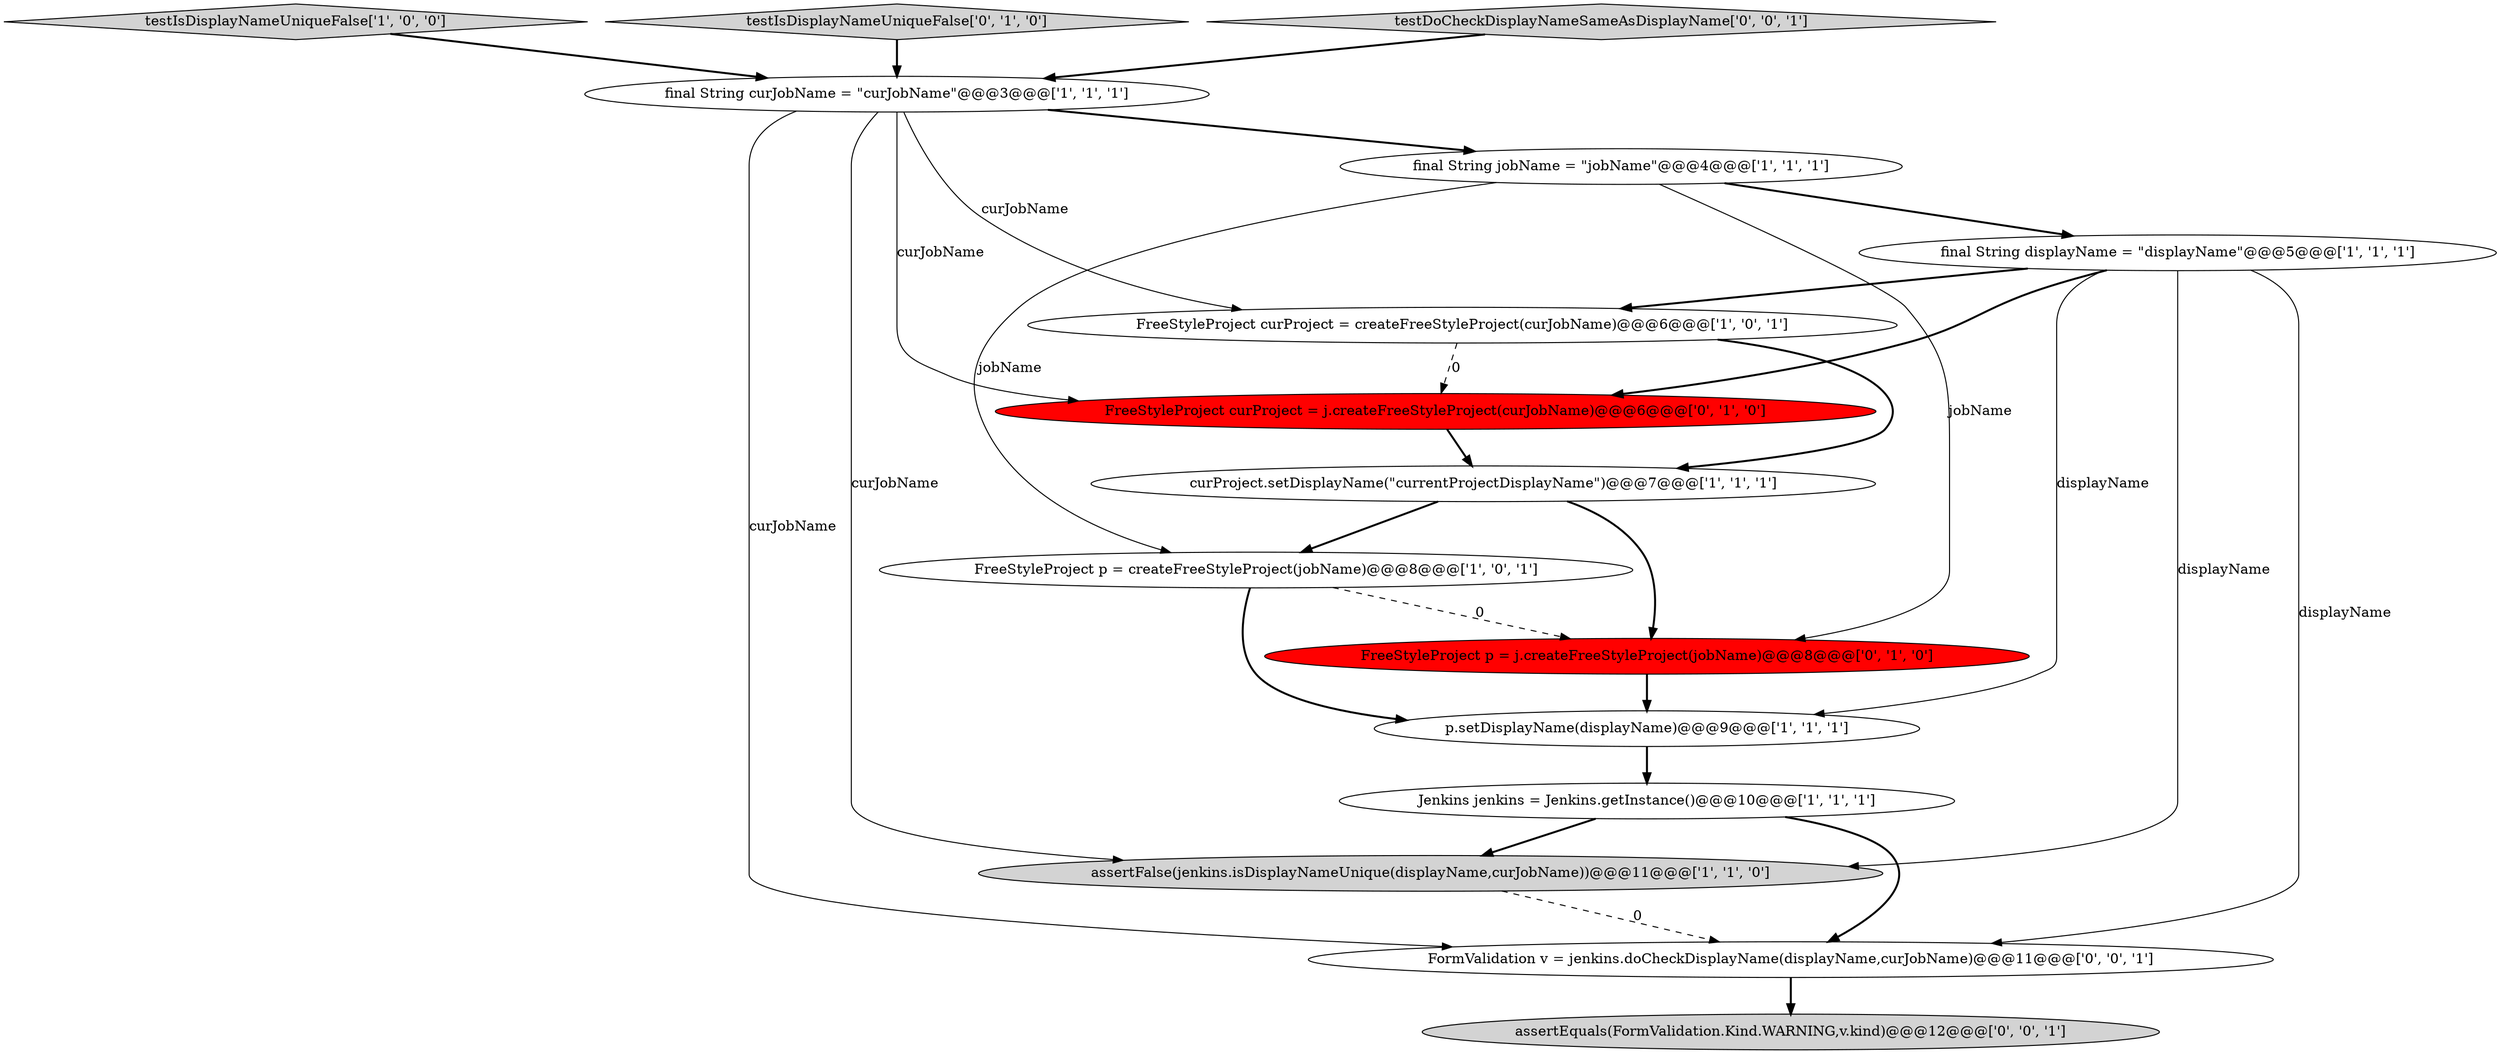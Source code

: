 digraph {
12 [style = filled, label = "FreeStyleProject curProject = j.createFreeStyleProject(curJobName)@@@6@@@['0', '1', '0']", fillcolor = red, shape = ellipse image = "AAA1AAABBB2BBB"];
0 [style = filled, label = "testIsDisplayNameUniqueFalse['1', '0', '0']", fillcolor = lightgray, shape = diamond image = "AAA0AAABBB1BBB"];
9 [style = filled, label = "FreeStyleProject curProject = createFreeStyleProject(curJobName)@@@6@@@['1', '0', '1']", fillcolor = white, shape = ellipse image = "AAA0AAABBB1BBB"];
13 [style = filled, label = "assertEquals(FormValidation.Kind.WARNING,v.kind)@@@12@@@['0', '0', '1']", fillcolor = lightgray, shape = ellipse image = "AAA0AAABBB3BBB"];
4 [style = filled, label = "p.setDisplayName(displayName)@@@9@@@['1', '1', '1']", fillcolor = white, shape = ellipse image = "AAA0AAABBB1BBB"];
1 [style = filled, label = "final String curJobName = \"curJobName\"@@@3@@@['1', '1', '1']", fillcolor = white, shape = ellipse image = "AAA0AAABBB1BBB"];
3 [style = filled, label = "final String displayName = \"displayName\"@@@5@@@['1', '1', '1']", fillcolor = white, shape = ellipse image = "AAA0AAABBB1BBB"];
5 [style = filled, label = "FreeStyleProject p = createFreeStyleProject(jobName)@@@8@@@['1', '0', '1']", fillcolor = white, shape = ellipse image = "AAA0AAABBB1BBB"];
11 [style = filled, label = "testIsDisplayNameUniqueFalse['0', '1', '0']", fillcolor = lightgray, shape = diamond image = "AAA0AAABBB2BBB"];
8 [style = filled, label = "assertFalse(jenkins.isDisplayNameUnique(displayName,curJobName))@@@11@@@['1', '1', '0']", fillcolor = lightgray, shape = ellipse image = "AAA0AAABBB1BBB"];
15 [style = filled, label = "FormValidation v = jenkins.doCheckDisplayName(displayName,curJobName)@@@11@@@['0', '0', '1']", fillcolor = white, shape = ellipse image = "AAA0AAABBB3BBB"];
6 [style = filled, label = "curProject.setDisplayName(\"currentProjectDisplayName\")@@@7@@@['1', '1', '1']", fillcolor = white, shape = ellipse image = "AAA0AAABBB1BBB"];
7 [style = filled, label = "Jenkins jenkins = Jenkins.getInstance()@@@10@@@['1', '1', '1']", fillcolor = white, shape = ellipse image = "AAA0AAABBB1BBB"];
14 [style = filled, label = "testDoCheckDisplayNameSameAsDisplayName['0', '0', '1']", fillcolor = lightgray, shape = diamond image = "AAA0AAABBB3BBB"];
2 [style = filled, label = "final String jobName = \"jobName\"@@@4@@@['1', '1', '1']", fillcolor = white, shape = ellipse image = "AAA0AAABBB1BBB"];
10 [style = filled, label = "FreeStyleProject p = j.createFreeStyleProject(jobName)@@@8@@@['0', '1', '0']", fillcolor = red, shape = ellipse image = "AAA1AAABBB2BBB"];
3->4 [style = solid, label="displayName"];
15->13 [style = bold, label=""];
11->1 [style = bold, label=""];
2->3 [style = bold, label=""];
8->15 [style = dashed, label="0"];
1->15 [style = solid, label="curJobName"];
1->12 [style = solid, label="curJobName"];
2->10 [style = solid, label="jobName"];
3->12 [style = bold, label=""];
7->8 [style = bold, label=""];
12->6 [style = bold, label=""];
1->9 [style = solid, label="curJobName"];
4->7 [style = bold, label=""];
14->1 [style = bold, label=""];
9->6 [style = bold, label=""];
3->9 [style = bold, label=""];
6->5 [style = bold, label=""];
3->8 [style = solid, label="displayName"];
5->10 [style = dashed, label="0"];
0->1 [style = bold, label=""];
6->10 [style = bold, label=""];
3->15 [style = solid, label="displayName"];
5->4 [style = bold, label=""];
2->5 [style = solid, label="jobName"];
1->8 [style = solid, label="curJobName"];
10->4 [style = bold, label=""];
7->15 [style = bold, label=""];
1->2 [style = bold, label=""];
9->12 [style = dashed, label="0"];
}
